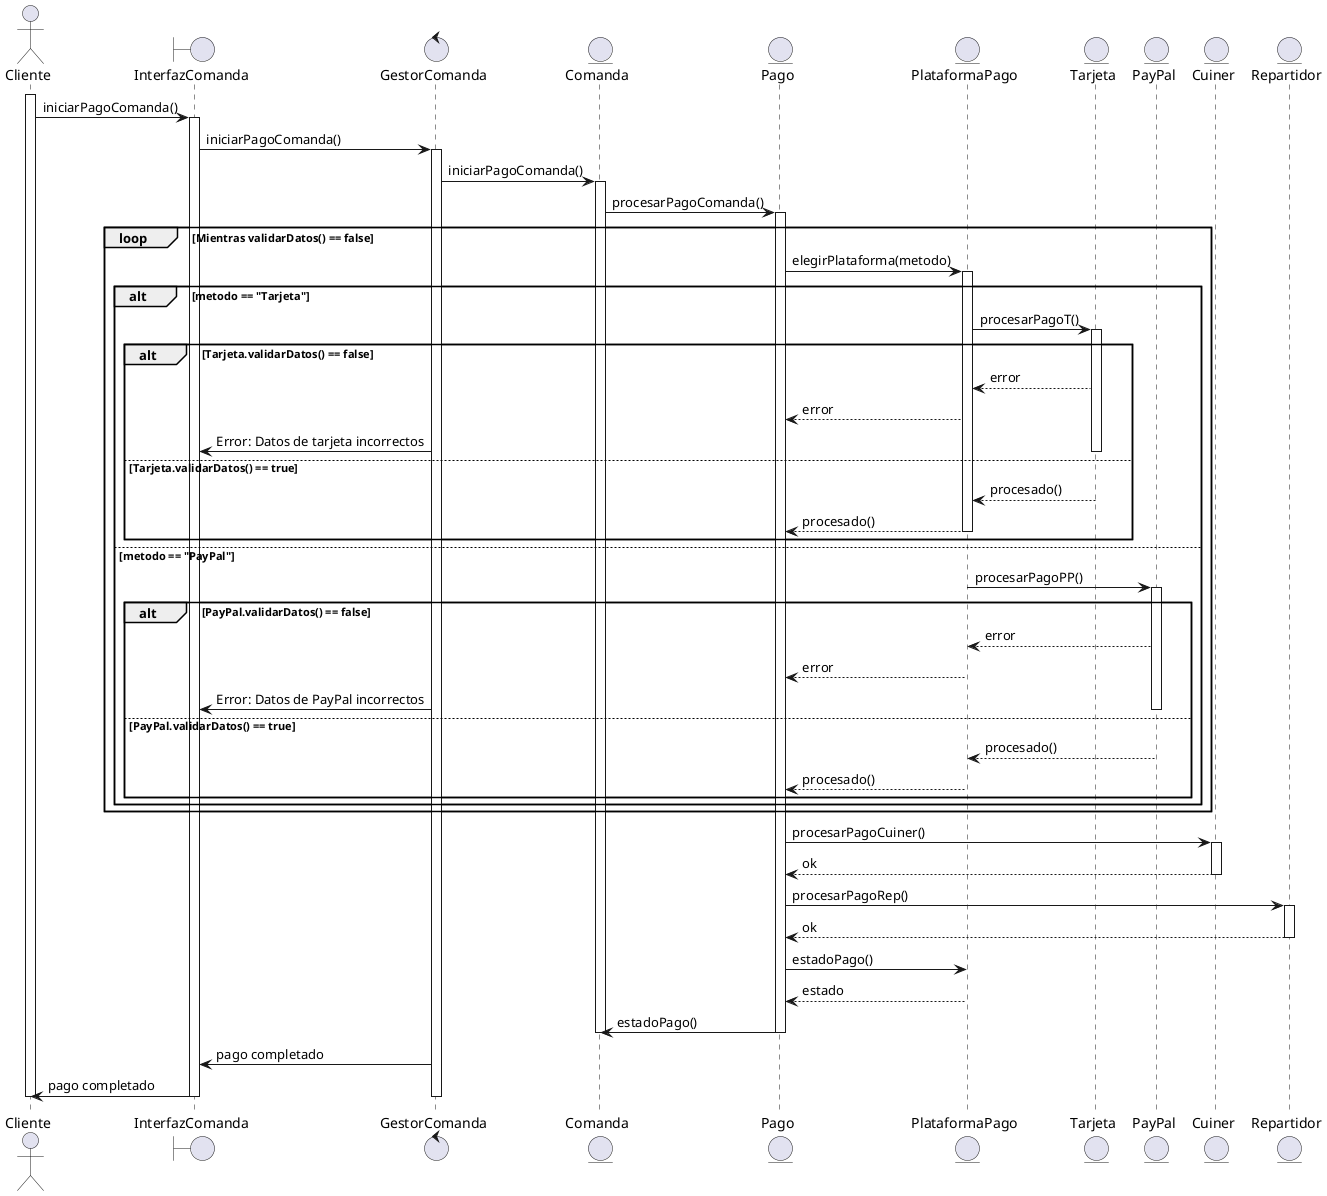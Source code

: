 @startuml
actor Cliente
boundary InterfazComanda
control GestorComanda
entity Comanda
entity Pago
entity PlataformaPago
entity Tarjeta
entity PayPal
entity Cuiner
entity Repartidor
activate Cliente
Cliente -> InterfazComanda : iniciarPagoComanda()
activate InterfazComanda
InterfazComanda -> GestorComanda : iniciarPagoComanda()
activate GestorComanda
GestorComanda -> Comanda : iniciarPagoComanda()
activate Comanda
Comanda -> Pago : procesarPagoComanda()
activate Pago
loop Mientras validarDatos() == false
 Pago -> PlataformaPago : elegirPlataforma(metodo)
    activate PlataformaPago
 alt metodo == "Tarjeta"
        PlataformaPago -> Tarjeta : procesarPagoT()
        activate Tarjeta
        alt Tarjeta.validarDatos() == false
            Tarjeta --> PlataformaPago : error
            PlataformaPago --> Pago : error
            GestorComanda -> InterfazComanda : Error: Datos de tarjeta incorrectos
            deactivate Tarjeta
else Tarjeta.validarDatos() == true
            Tarjeta --> PlataformaPago : procesado()
            PlataformaPago --> Pago : procesado()
            deactivate Tarjeta
            deactivate PlataformaPago
        end
    else metodo == "PayPal"
        PlataformaPago -> PayPal : procesarPagoPP()
        activate PayPal
        alt PayPal.validarDatos() == false
            PayPal --> PlataformaPago : error
            PlataformaPago --> Pago : error
            GestorComanda -> InterfazComanda : Error: Datos de PayPal incorrectos
            deactivate PayPal
        else PayPal.validarDatos() == true
            PayPal --> PlataformaPago : procesado()
            PlataformaPago --> Pago : procesado()
            deactivate PayPal
            deactivate PlataformaPago
 end
 end
end loop
Pago -> Cuiner : procesarPagoCuiner()
activate Cuiner
Cuiner --> Pago : ok
deactivate Cuiner
Pago -> Repartidor : procesarPagoRep()
activate Repartidor
Repartidor --> Pago : ok
deactivate Repartidor
Pago -> PlataformaPago : estadoPago()
PlataformaPago --> Pago : estado
Pago -> Comanda : estadoPago()
deactivate Pago
deactivate Comanda
GestorComanda -> InterfazComanda : pago completado
InterfazComanda -> Cliente : pago completado
deactivate GestorComanda
deactivate InterfazComanda
deactivate Cliente
@enduml
